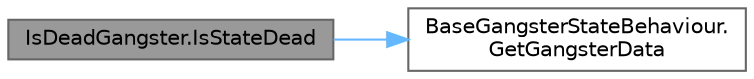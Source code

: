 digraph "IsDeadGangster.IsStateDead"
{
 // LATEX_PDF_SIZE
  bgcolor="transparent";
  edge [fontname=Helvetica,fontsize=10,labelfontname=Helvetica,labelfontsize=10];
  node [fontname=Helvetica,fontsize=10,shape=box,height=0.2,width=0.4];
  rankdir="LR";
  Node1 [id="Node000001",label="IsDeadGangster.IsStateDead",height=0.2,width=0.4,color="gray40", fillcolor="grey60", style="filled", fontcolor="black",tooltip="ステート(GangsterState)が死亡状態か確認"];
  Node1 -> Node2 [id="edge1_Node000001_Node000002",color="steelblue1",style="solid",tooltip=" "];
  Node2 [id="Node000002",label="BaseGangsterStateBehaviour.\lGetGangsterData",height=0.2,width=0.4,color="grey40", fillcolor="white", style="filled",URL="$class_base_gangster_state_behaviour.html#a63287c9cd3b04561acd9b74689d9ac94",tooltip="客情報が存在するかのチェック"];
}
